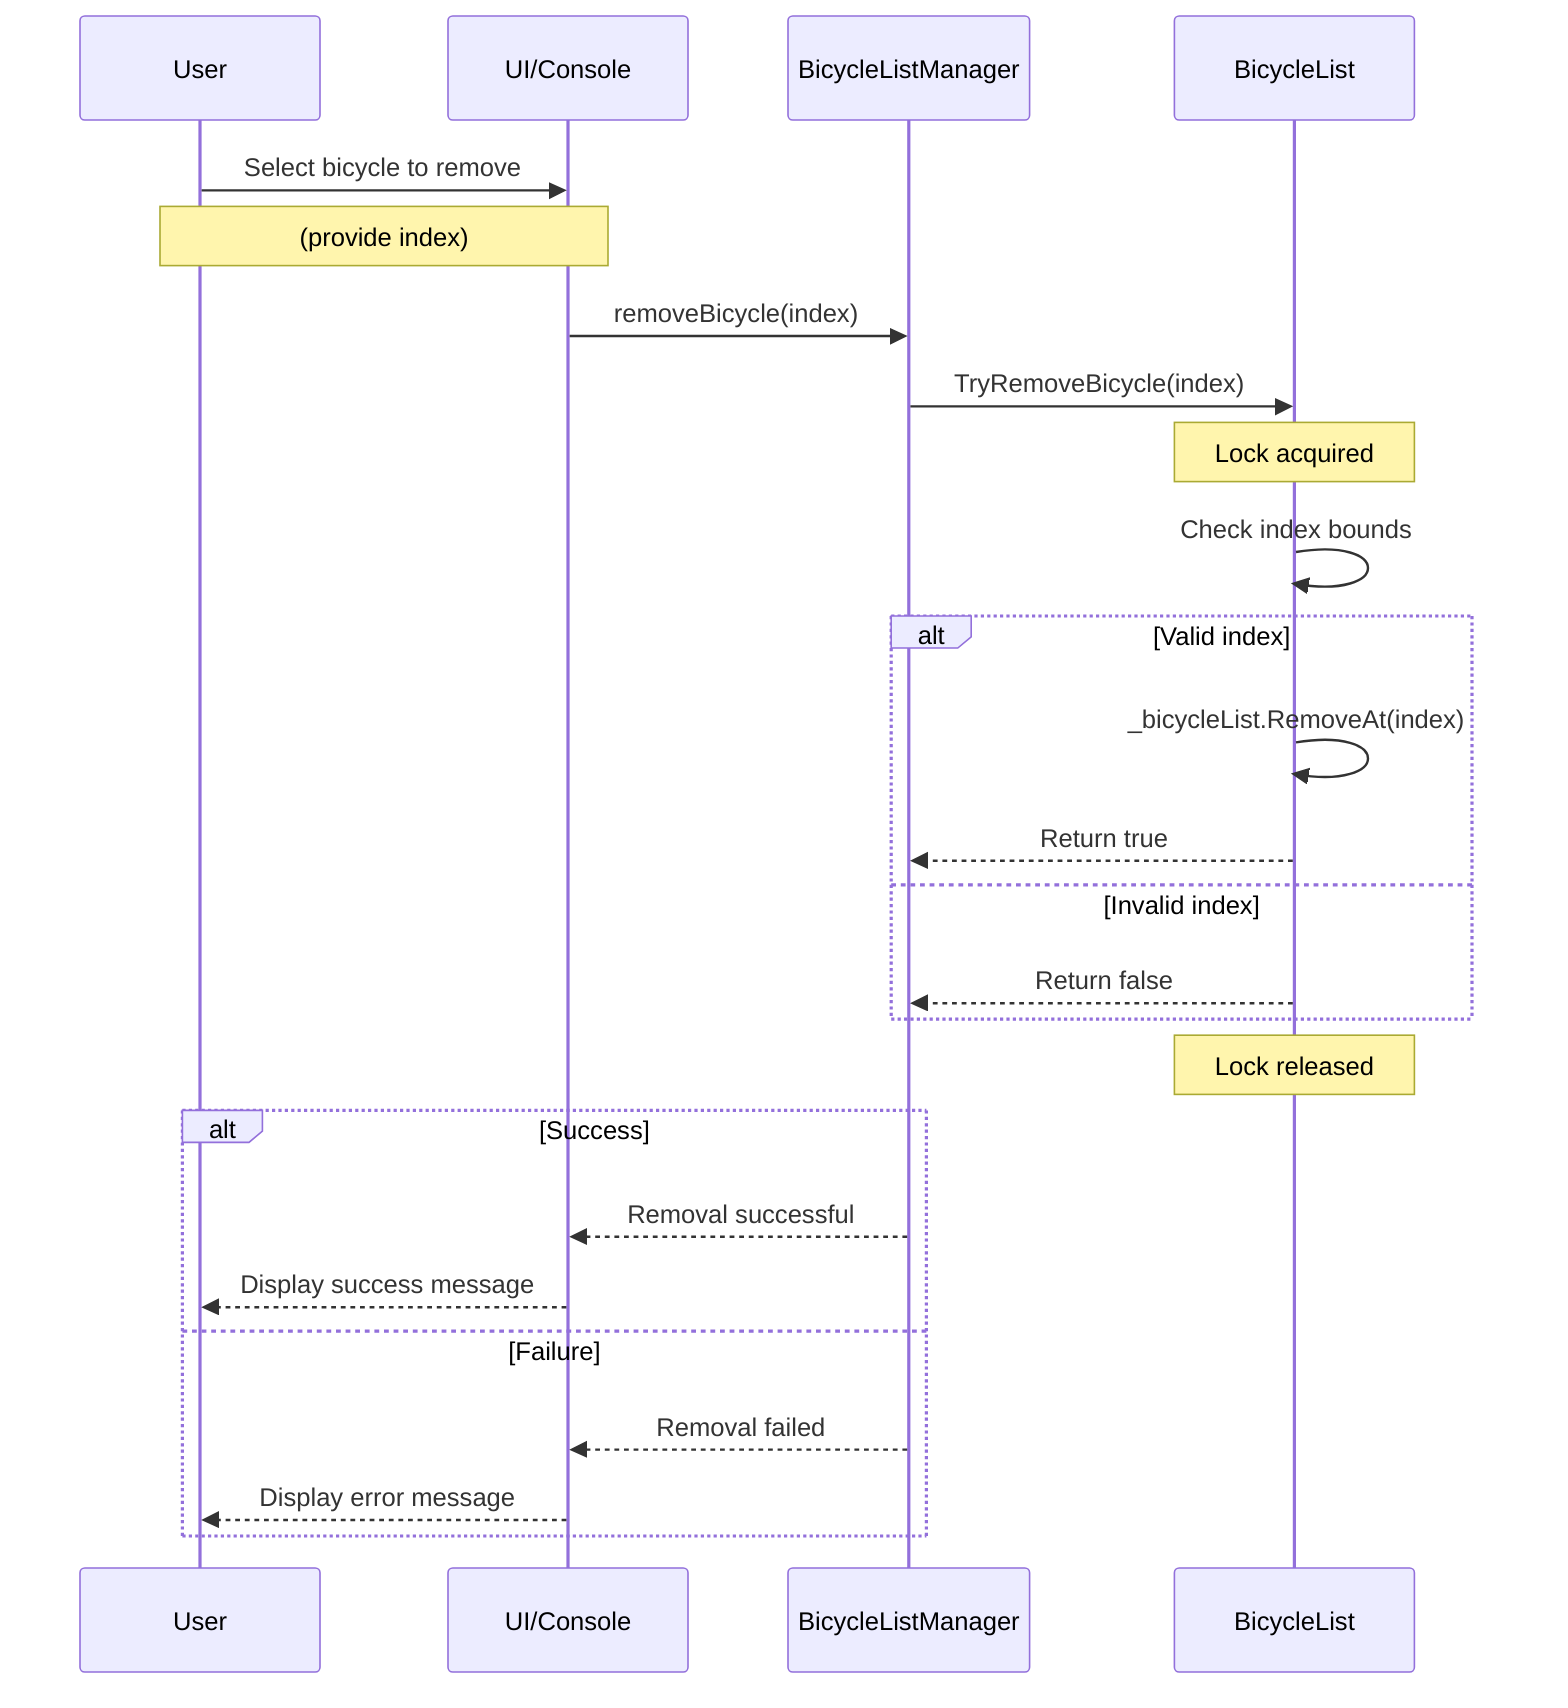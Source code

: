sequenceDiagram
    participant User
    participant UI/Console
    participant BicycleListManager
    participant BicycleList

    User->>UI/Console: Select bicycle to remove
    Note over User,UI/Console: (provide index)

    UI/Console->>BicycleListManager: removeBicycle(index)

    BicycleListManager->>BicycleList: TryRemoveBicycle(index)

    Note over BicycleList: Lock acquired
    BicycleList->>BicycleList: Check index bounds

    alt Valid index
        BicycleList->>BicycleList: _bicycleList.RemoveAt(index)
        BicycleList-->>BicycleListManager: Return true
    else Invalid index
        BicycleList-->>BicycleListManager: Return false
    end

    Note over BicycleList: Lock released

    alt Success
        BicycleListManager-->>UI/Console: Removal successful
        UI/Console-->>User: Display success message
    else Failure
        BicycleListManager-->>UI/Console: Removal failed
        UI/Console-->>User: Display error message
    end